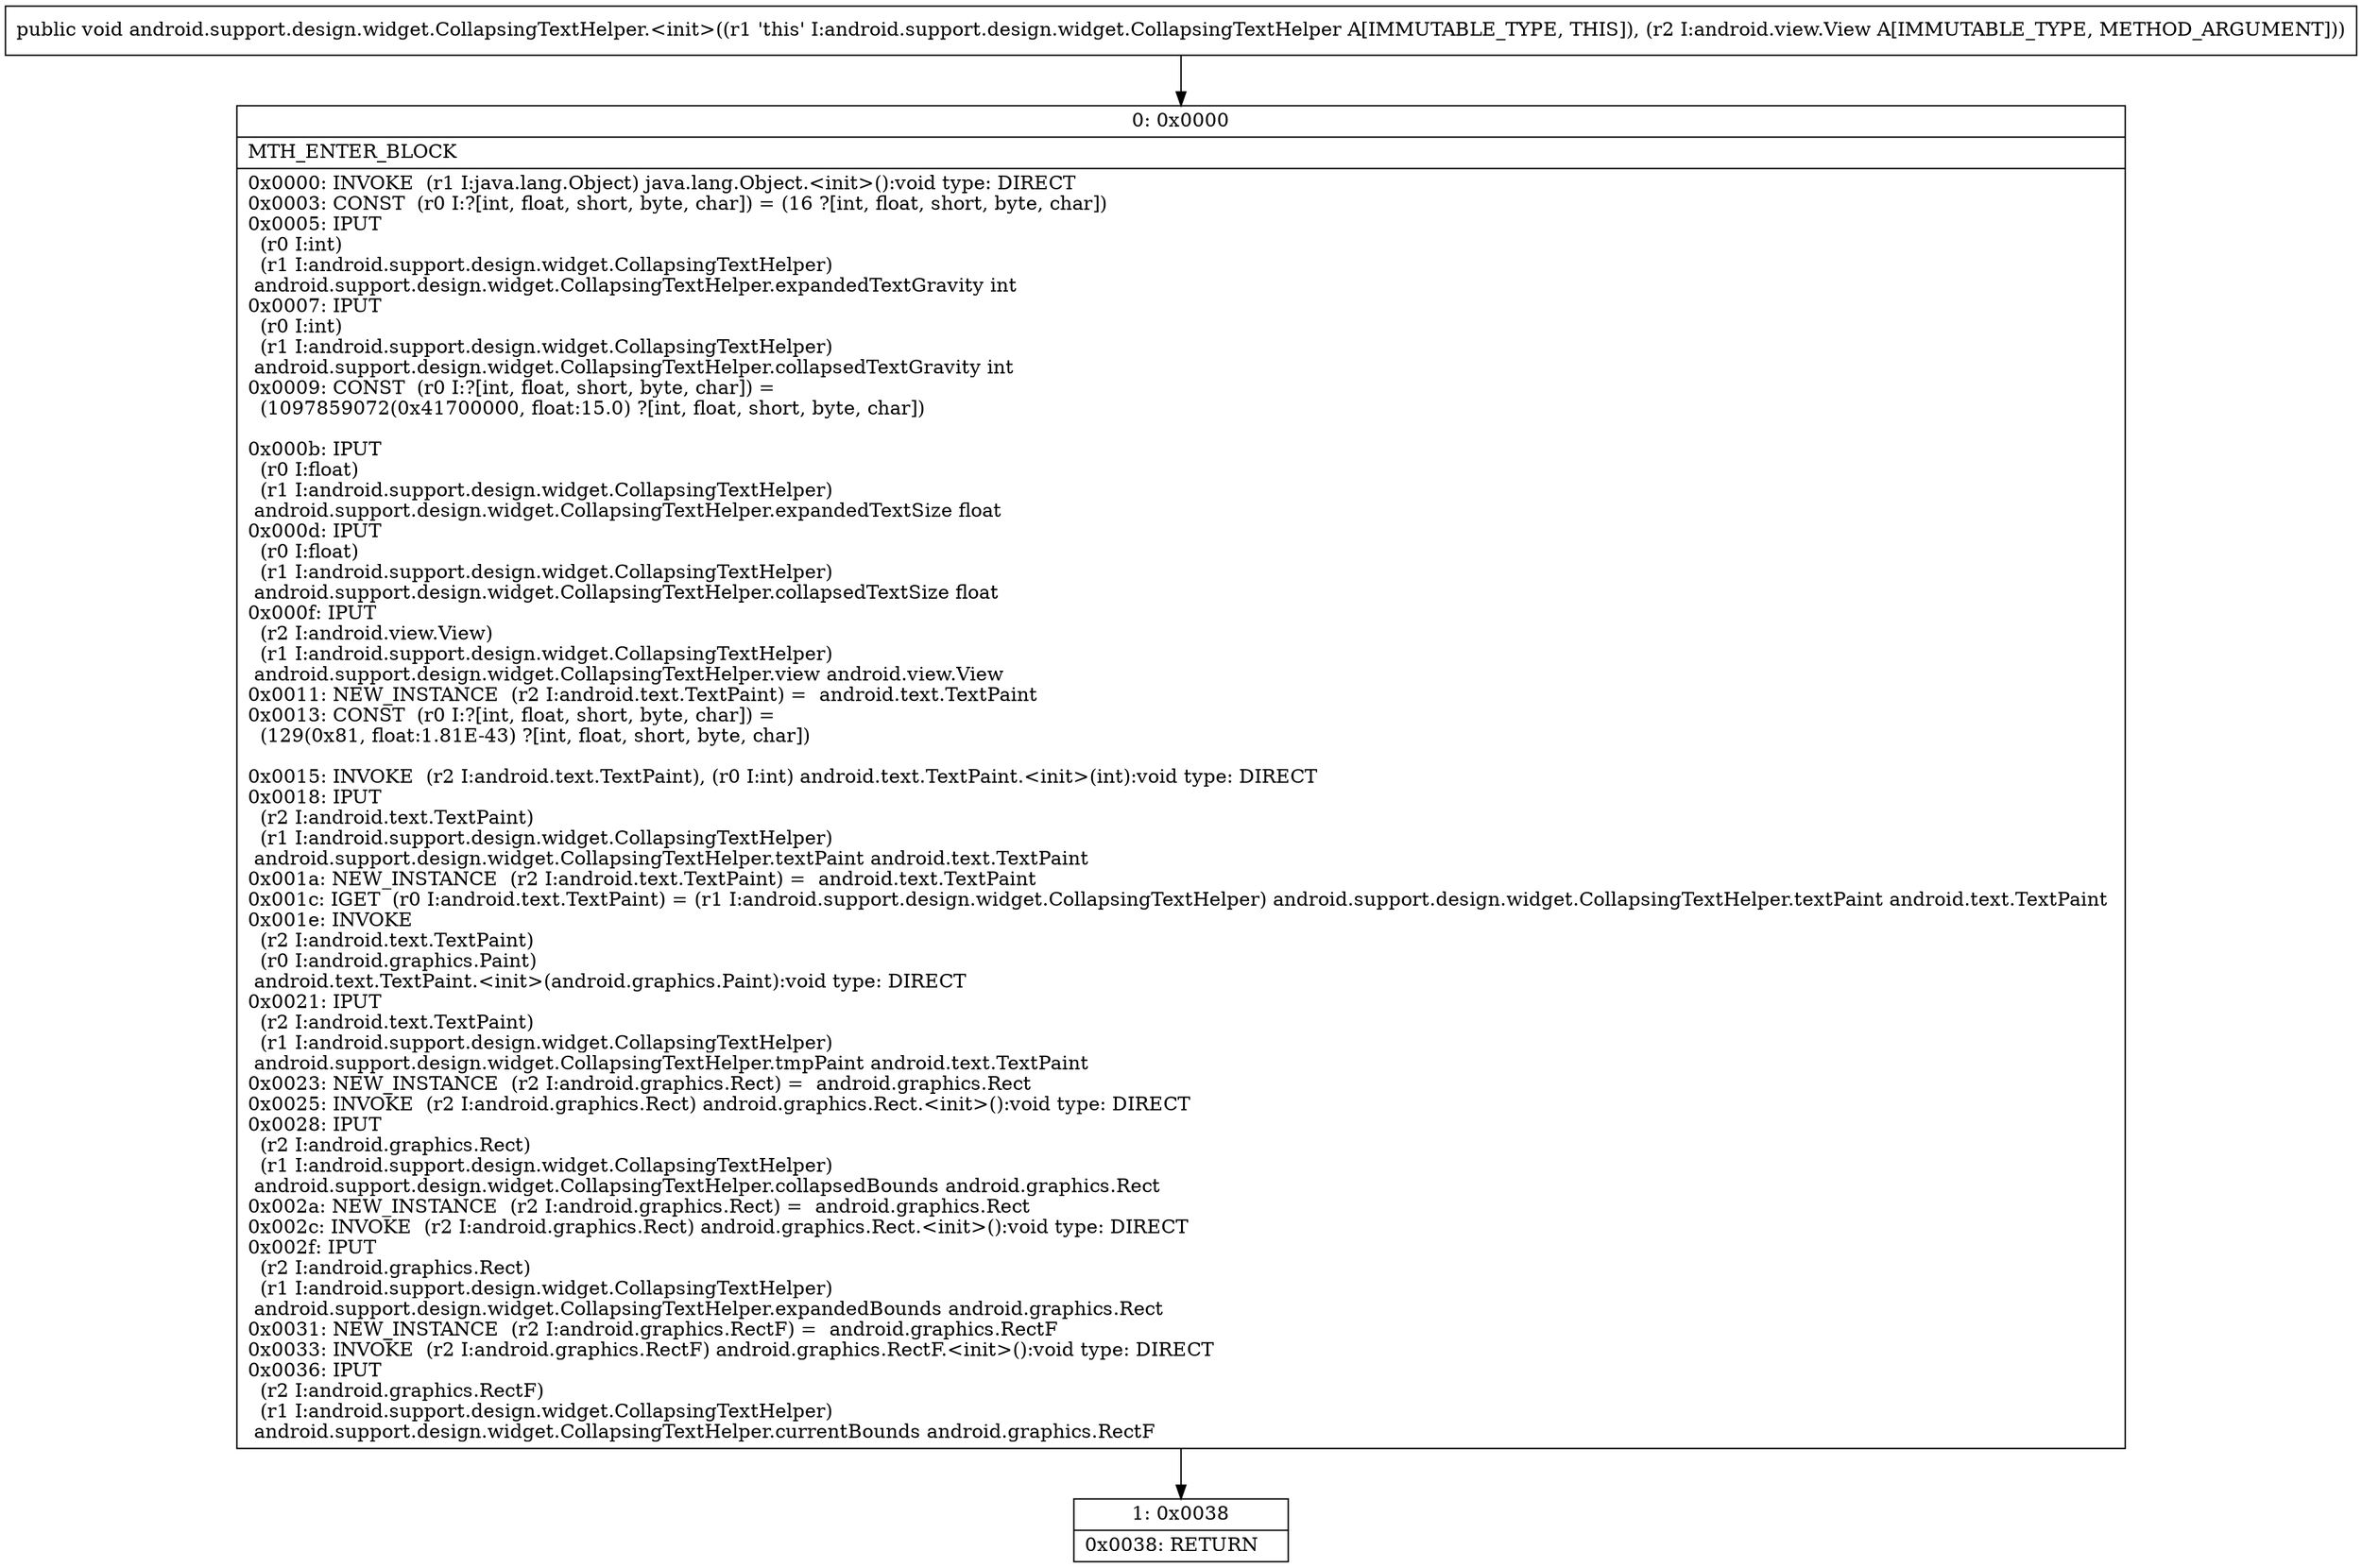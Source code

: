 digraph "CFG forandroid.support.design.widget.CollapsingTextHelper.\<init\>(Landroid\/view\/View;)V" {
Node_0 [shape=record,label="{0\:\ 0x0000|MTH_ENTER_BLOCK\l|0x0000: INVOKE  (r1 I:java.lang.Object) java.lang.Object.\<init\>():void type: DIRECT \l0x0003: CONST  (r0 I:?[int, float, short, byte, char]) = (16 ?[int, float, short, byte, char]) \l0x0005: IPUT  \l  (r0 I:int)\l  (r1 I:android.support.design.widget.CollapsingTextHelper)\l android.support.design.widget.CollapsingTextHelper.expandedTextGravity int \l0x0007: IPUT  \l  (r0 I:int)\l  (r1 I:android.support.design.widget.CollapsingTextHelper)\l android.support.design.widget.CollapsingTextHelper.collapsedTextGravity int \l0x0009: CONST  (r0 I:?[int, float, short, byte, char]) = \l  (1097859072(0x41700000, float:15.0) ?[int, float, short, byte, char])\l \l0x000b: IPUT  \l  (r0 I:float)\l  (r1 I:android.support.design.widget.CollapsingTextHelper)\l android.support.design.widget.CollapsingTextHelper.expandedTextSize float \l0x000d: IPUT  \l  (r0 I:float)\l  (r1 I:android.support.design.widget.CollapsingTextHelper)\l android.support.design.widget.CollapsingTextHelper.collapsedTextSize float \l0x000f: IPUT  \l  (r2 I:android.view.View)\l  (r1 I:android.support.design.widget.CollapsingTextHelper)\l android.support.design.widget.CollapsingTextHelper.view android.view.View \l0x0011: NEW_INSTANCE  (r2 I:android.text.TextPaint) =  android.text.TextPaint \l0x0013: CONST  (r0 I:?[int, float, short, byte, char]) = \l  (129(0x81, float:1.81E\-43) ?[int, float, short, byte, char])\l \l0x0015: INVOKE  (r2 I:android.text.TextPaint), (r0 I:int) android.text.TextPaint.\<init\>(int):void type: DIRECT \l0x0018: IPUT  \l  (r2 I:android.text.TextPaint)\l  (r1 I:android.support.design.widget.CollapsingTextHelper)\l android.support.design.widget.CollapsingTextHelper.textPaint android.text.TextPaint \l0x001a: NEW_INSTANCE  (r2 I:android.text.TextPaint) =  android.text.TextPaint \l0x001c: IGET  (r0 I:android.text.TextPaint) = (r1 I:android.support.design.widget.CollapsingTextHelper) android.support.design.widget.CollapsingTextHelper.textPaint android.text.TextPaint \l0x001e: INVOKE  \l  (r2 I:android.text.TextPaint)\l  (r0 I:android.graphics.Paint)\l android.text.TextPaint.\<init\>(android.graphics.Paint):void type: DIRECT \l0x0021: IPUT  \l  (r2 I:android.text.TextPaint)\l  (r1 I:android.support.design.widget.CollapsingTextHelper)\l android.support.design.widget.CollapsingTextHelper.tmpPaint android.text.TextPaint \l0x0023: NEW_INSTANCE  (r2 I:android.graphics.Rect) =  android.graphics.Rect \l0x0025: INVOKE  (r2 I:android.graphics.Rect) android.graphics.Rect.\<init\>():void type: DIRECT \l0x0028: IPUT  \l  (r2 I:android.graphics.Rect)\l  (r1 I:android.support.design.widget.CollapsingTextHelper)\l android.support.design.widget.CollapsingTextHelper.collapsedBounds android.graphics.Rect \l0x002a: NEW_INSTANCE  (r2 I:android.graphics.Rect) =  android.graphics.Rect \l0x002c: INVOKE  (r2 I:android.graphics.Rect) android.graphics.Rect.\<init\>():void type: DIRECT \l0x002f: IPUT  \l  (r2 I:android.graphics.Rect)\l  (r1 I:android.support.design.widget.CollapsingTextHelper)\l android.support.design.widget.CollapsingTextHelper.expandedBounds android.graphics.Rect \l0x0031: NEW_INSTANCE  (r2 I:android.graphics.RectF) =  android.graphics.RectF \l0x0033: INVOKE  (r2 I:android.graphics.RectF) android.graphics.RectF.\<init\>():void type: DIRECT \l0x0036: IPUT  \l  (r2 I:android.graphics.RectF)\l  (r1 I:android.support.design.widget.CollapsingTextHelper)\l android.support.design.widget.CollapsingTextHelper.currentBounds android.graphics.RectF \l}"];
Node_1 [shape=record,label="{1\:\ 0x0038|0x0038: RETURN   \l}"];
MethodNode[shape=record,label="{public void android.support.design.widget.CollapsingTextHelper.\<init\>((r1 'this' I:android.support.design.widget.CollapsingTextHelper A[IMMUTABLE_TYPE, THIS]), (r2 I:android.view.View A[IMMUTABLE_TYPE, METHOD_ARGUMENT])) }"];
MethodNode -> Node_0;
Node_0 -> Node_1;
}

